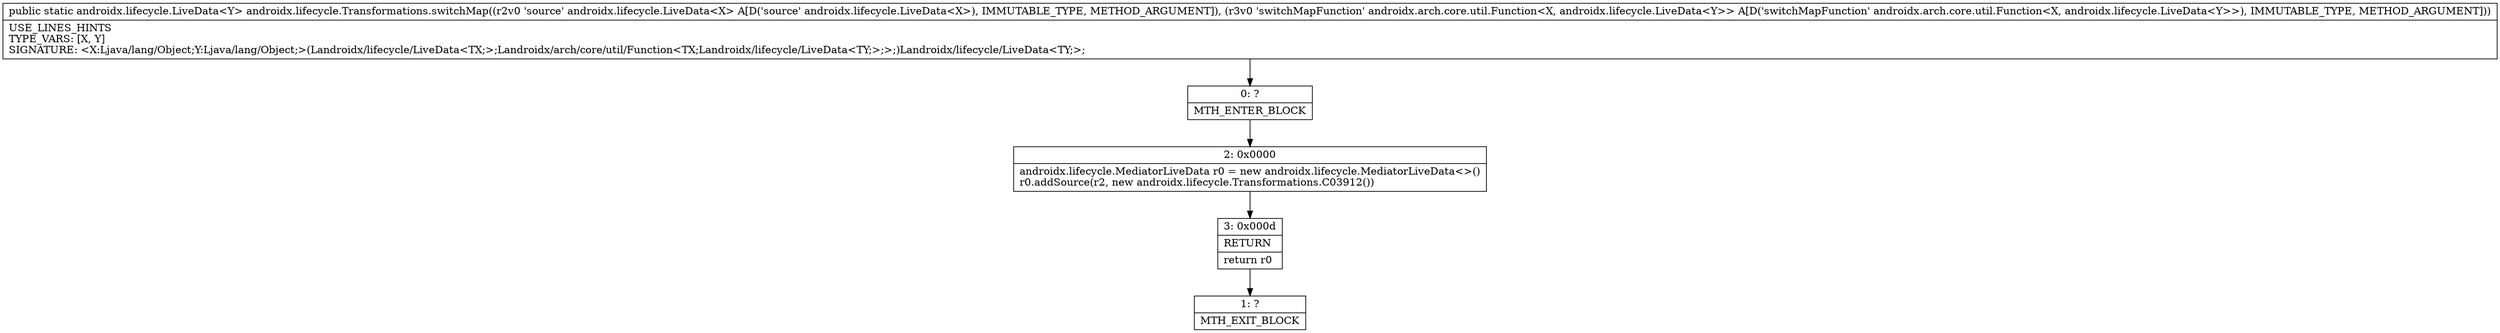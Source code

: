 digraph "CFG forandroidx.lifecycle.Transformations.switchMap(Landroidx\/lifecycle\/LiveData;Landroidx\/arch\/core\/util\/Function;)Landroidx\/lifecycle\/LiveData;" {
Node_0 [shape=record,label="{0\:\ ?|MTH_ENTER_BLOCK\l}"];
Node_2 [shape=record,label="{2\:\ 0x0000|androidx.lifecycle.MediatorLiveData r0 = new androidx.lifecycle.MediatorLiveData\<\>()\lr0.addSource(r2, new androidx.lifecycle.Transformations.C03912())\l}"];
Node_3 [shape=record,label="{3\:\ 0x000d|RETURN\l|return r0\l}"];
Node_1 [shape=record,label="{1\:\ ?|MTH_EXIT_BLOCK\l}"];
MethodNode[shape=record,label="{public static androidx.lifecycle.LiveData\<Y\> androidx.lifecycle.Transformations.switchMap((r2v0 'source' androidx.lifecycle.LiveData\<X\> A[D('source' androidx.lifecycle.LiveData\<X\>), IMMUTABLE_TYPE, METHOD_ARGUMENT]), (r3v0 'switchMapFunction' androidx.arch.core.util.Function\<X, androidx.lifecycle.LiveData\<Y\>\> A[D('switchMapFunction' androidx.arch.core.util.Function\<X, androidx.lifecycle.LiveData\<Y\>\>), IMMUTABLE_TYPE, METHOD_ARGUMENT]))  | USE_LINES_HINTS\lTYPE_VARS: [X, Y]\lSIGNATURE: \<X:Ljava\/lang\/Object;Y:Ljava\/lang\/Object;\>(Landroidx\/lifecycle\/LiveData\<TX;\>;Landroidx\/arch\/core\/util\/Function\<TX;Landroidx\/lifecycle\/LiveData\<TY;\>;\>;)Landroidx\/lifecycle\/LiveData\<TY;\>;\l}"];
MethodNode -> Node_0;Node_0 -> Node_2;
Node_2 -> Node_3;
Node_3 -> Node_1;
}

